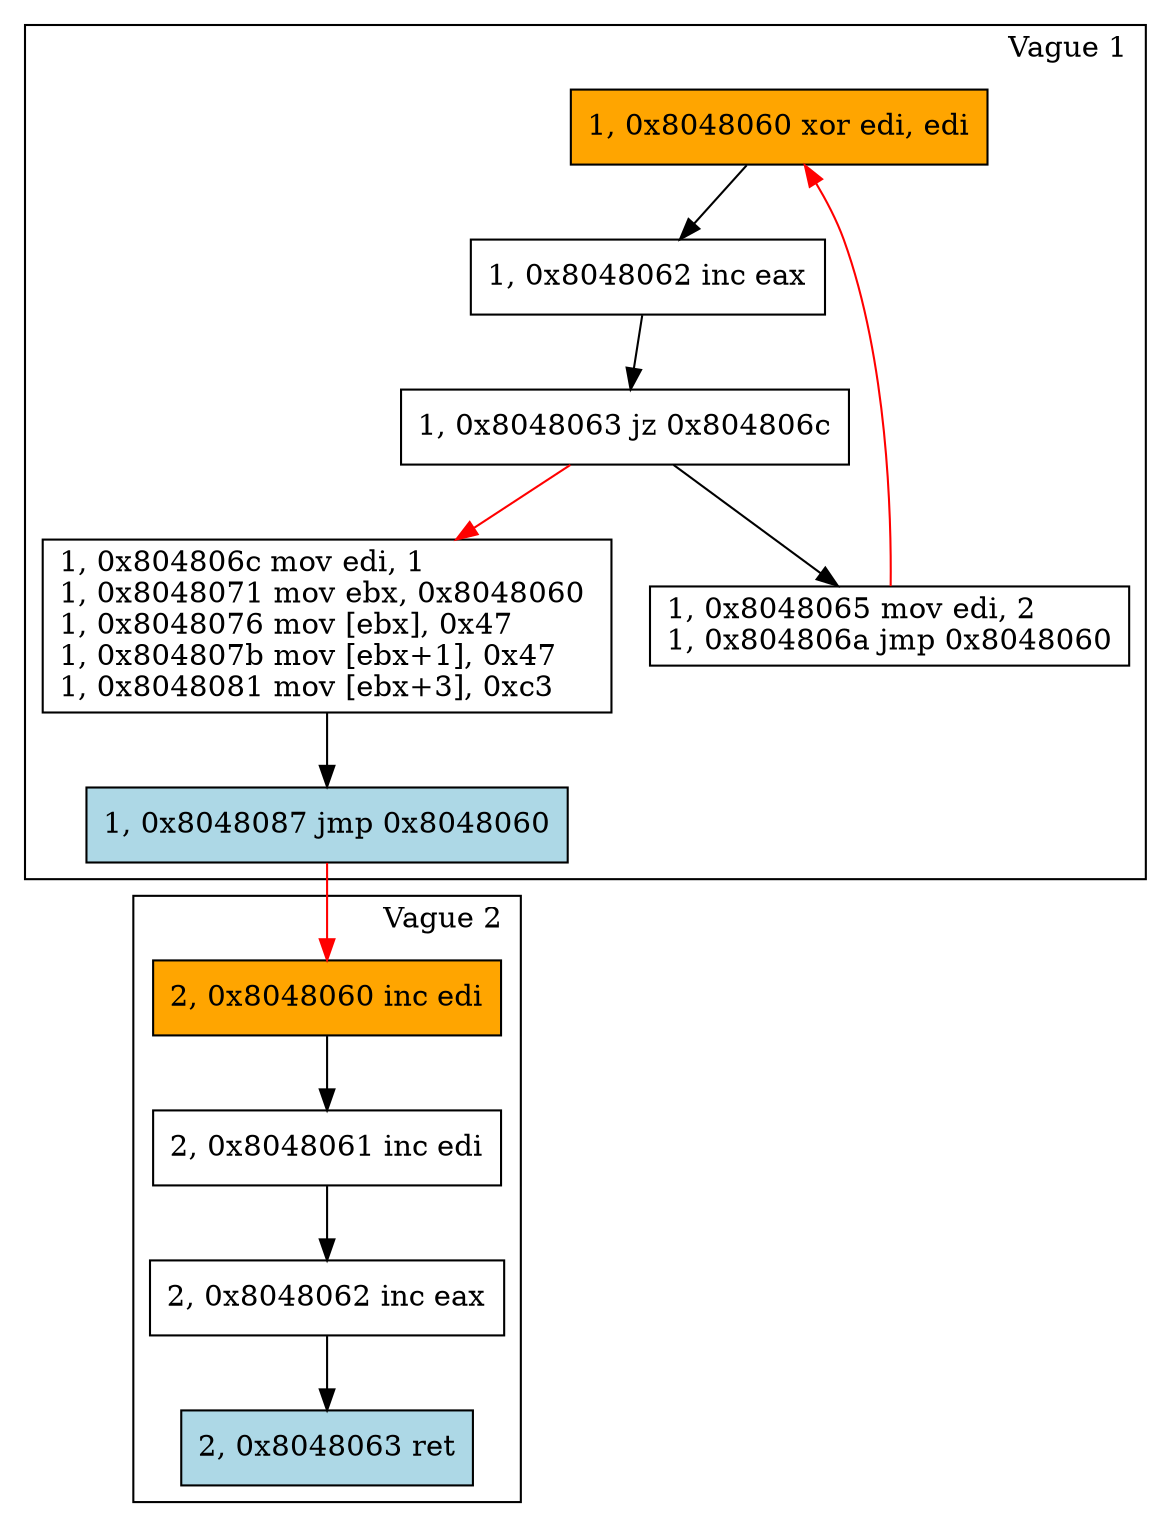 digraph G {
labeljust=r
"60v1" [labeljust=r,label="1, 0x8048060 xor edi, edi\l", shape=box, style="filled", fillcolor=orange]
"60v2" [labeljust=r,label="2, 0x8048060 inc edi\l", shape=box, style="filled", fillcolor=orange]
"61v2" [labeljust=r,label="2, 0x8048061 inc edi\l", shape=box, style="filled", fillcolor=white]
"62v1" [labeljust=r,label="1, 0x8048062 inc eax\l", shape=box, style="filled", fillcolor=white]
"62v2" [labeljust=r,label="2, 0x8048062 inc eax\l", shape=box, style="filled", fillcolor=white]
"63v1" [labeljust=r,label="1, 0x8048063 jz 0x804806c\l", shape=box, style="filled", fillcolor=white]
"63v2" [labeljust=r,label="2, 0x8048063 ret\l", shape=box, style="filled", fillcolor=lightblue]
"65" [labeljust=r,label="1, 0x8048065 mov edi, 2\l1, 0x804806a jmp 0x8048060\l", shape=box, style="filled", fillcolor=white]
"6c" [labeljust=r,label="1, 0x804806c mov edi, 1 \l1, 0x8048071 mov ebx, 0x8048060 \l1, 0x8048076 mov [ebx], 0x47 \l1, 0x804807b mov [ebx+1], 0x47 \l1, 0x8048081 mov [ebx+3], 0xc3\l", shape=box, style="filled", fillcolor=white]
"87" [labeljust=r,label="1, 0x8048087 jmp 0x8048060\l", shape=box, style="filled", fillcolor=lightblue]
"60v1" -> "62v1" [color=black]
"62v1" -> "63v1" [color=black]
"63v1" -> "65" [color=black]
"63v1" -> "6c" [color=red]
"65" -> "60v1" [color=red]
"6c" -> "87" [color=black]
"87" -> "60v2" [color=red]
"60v2" -> "61v2" [color=black]
"61v2" -> "62v2" [color=black]
"62v2" -> "63v2" [color=black]

subgraph clusterv1{
label="Vague 1"
"60v1"
"62v1"
"63v1"
"65" 
"6c" 
"87"
}
subgraph clusterv2{
label="Vague 2"
"60v2"
"61v2"
"62v2"
"63v2"
}
}
